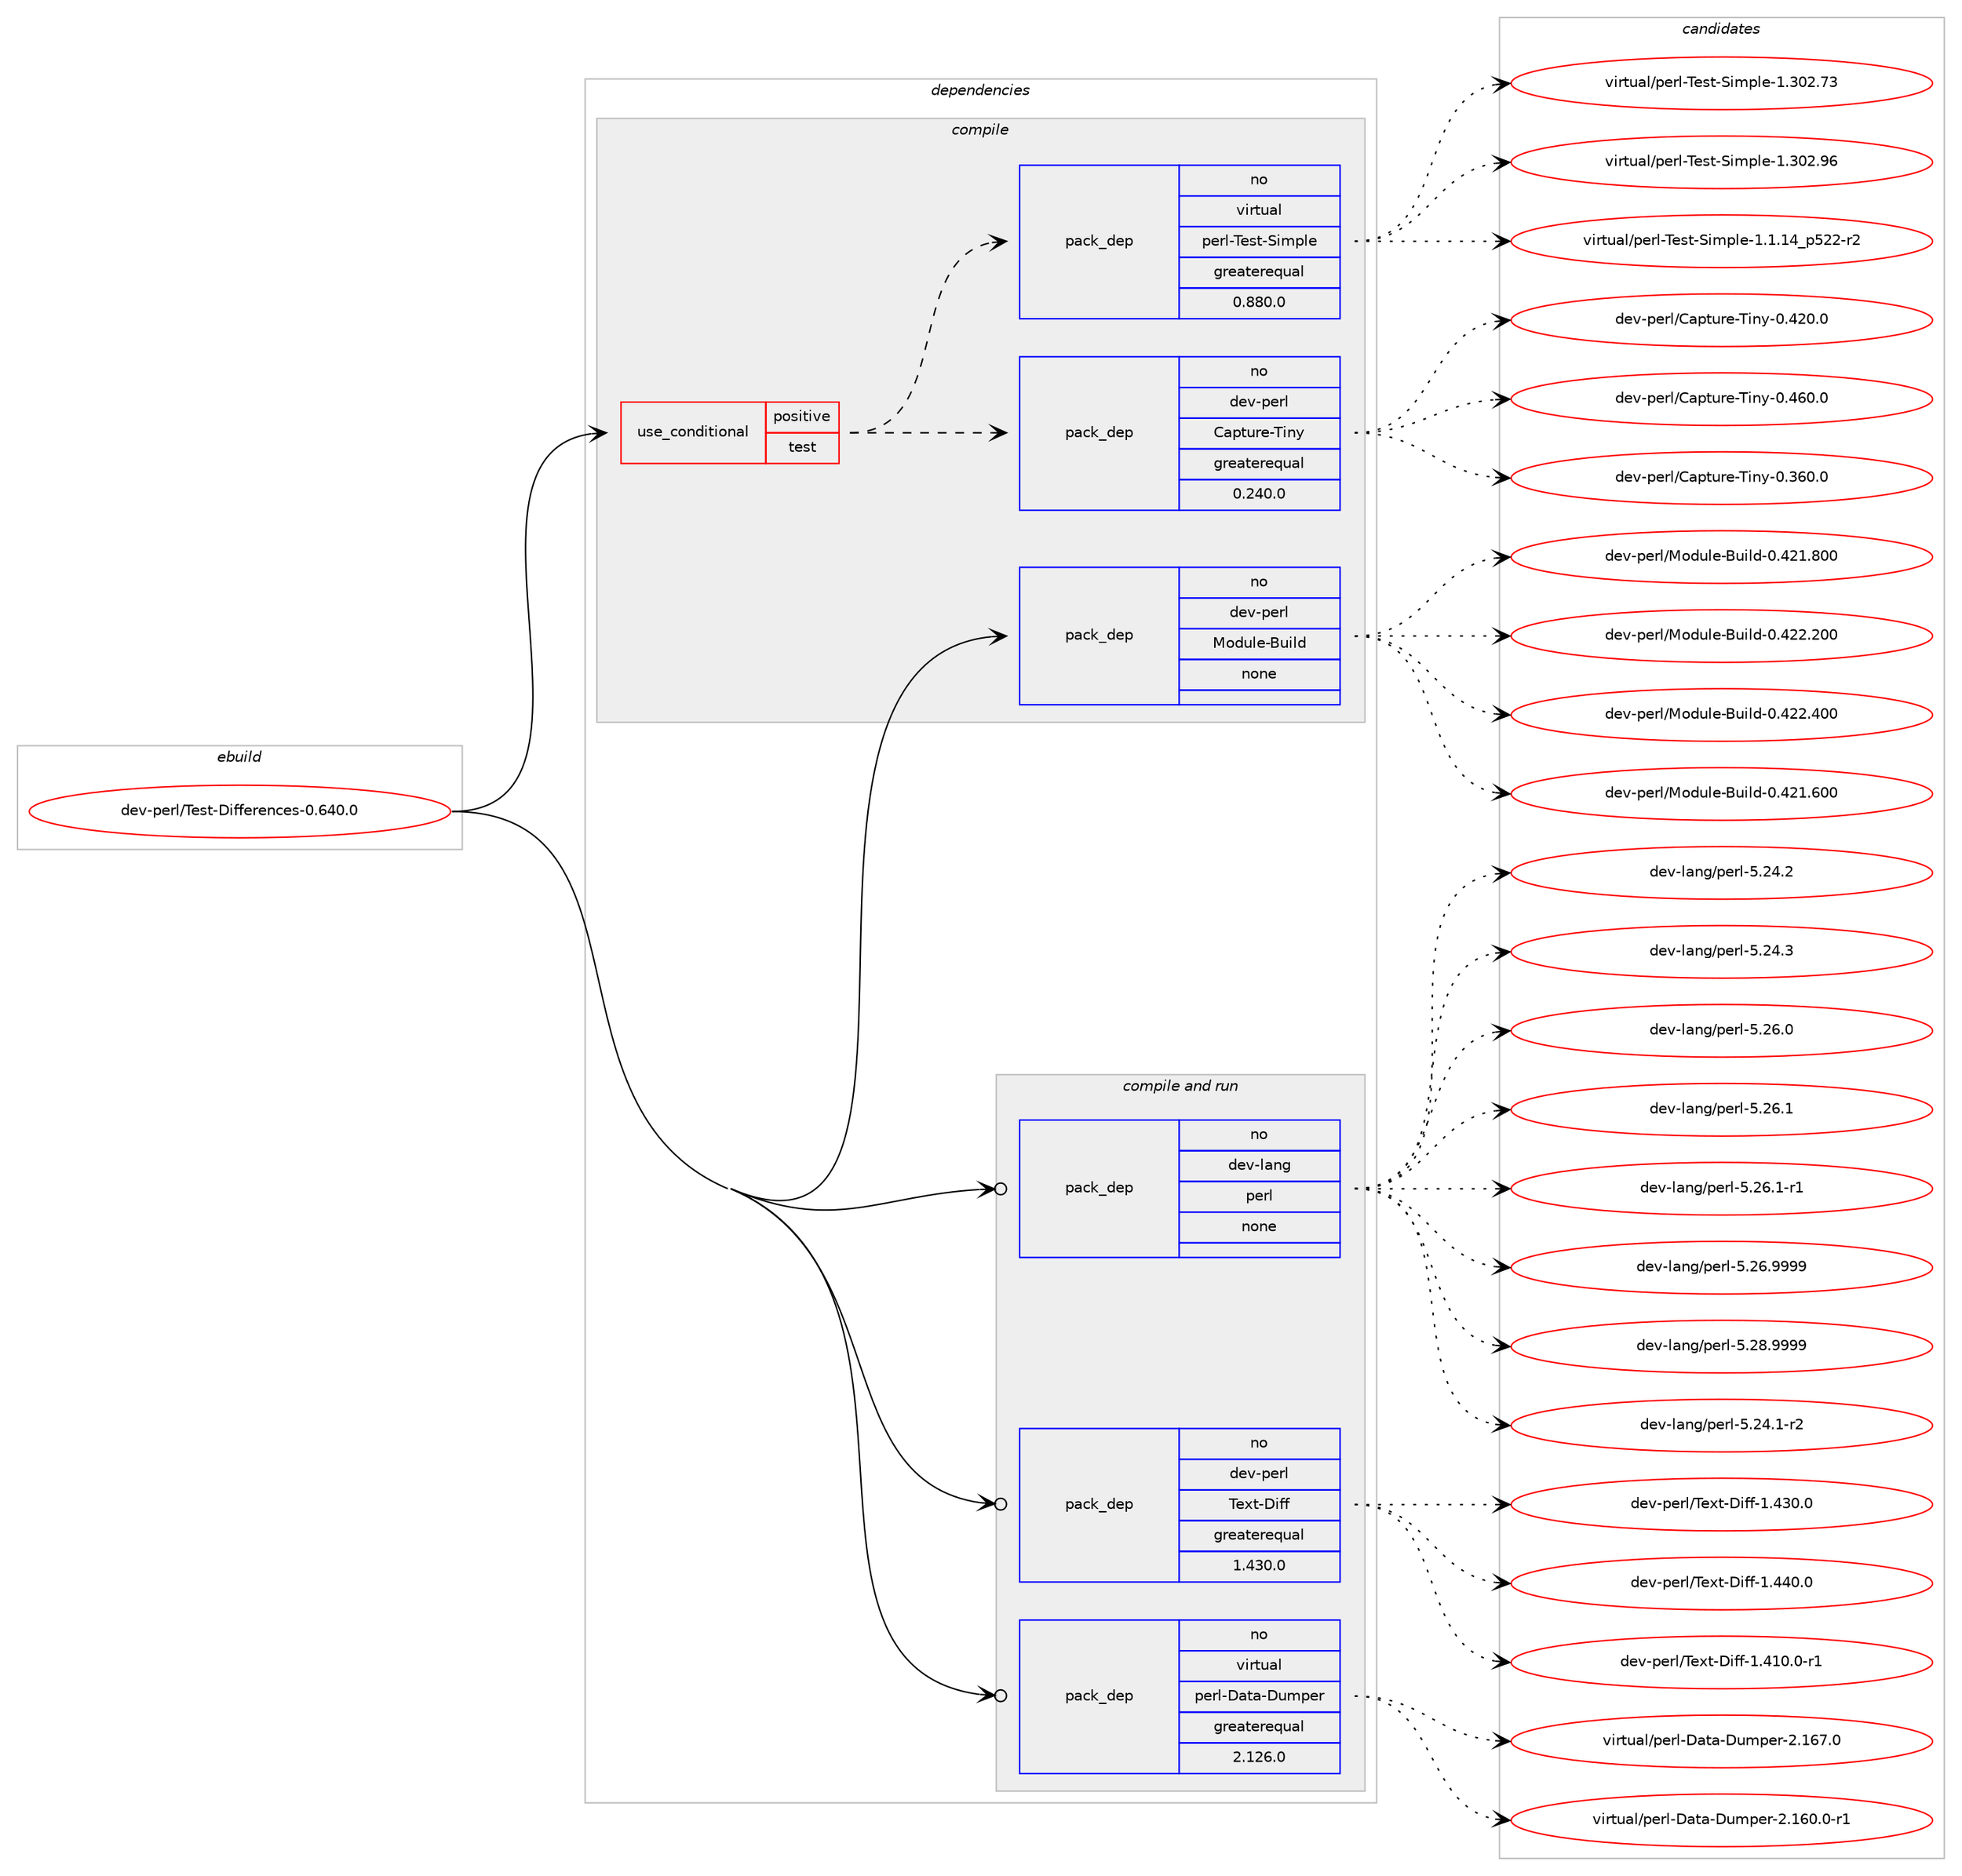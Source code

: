 digraph prolog {

# *************
# Graph options
# *************

newrank=true;
concentrate=true;
compound=true;
graph [rankdir=LR,fontname=Helvetica,fontsize=10,ranksep=1.5];#, ranksep=2.5, nodesep=0.2];
edge  [arrowhead=vee];
node  [fontname=Helvetica,fontsize=10];

# **********
# The ebuild
# **********

subgraph cluster_leftcol {
color=gray;
rank=same;
label=<<i>ebuild</i>>;
id [label="dev-perl/Test-Differences-0.640.0", color=red, width=4, href="../dev-perl/Test-Differences-0.640.0.svg"];
}

# ****************
# The dependencies
# ****************

subgraph cluster_midcol {
color=gray;
label=<<i>dependencies</i>>;
subgraph cluster_compile {
fillcolor="#eeeeee";
style=filled;
label=<<i>compile</i>>;
subgraph cond28076 {
dependency139226 [label=<<TABLE BORDER="0" CELLBORDER="1" CELLSPACING="0" CELLPADDING="4"><TR><TD ROWSPAN="3" CELLPADDING="10">use_conditional</TD></TR><TR><TD>positive</TD></TR><TR><TD>test</TD></TR></TABLE>>, shape=none, color=red];
subgraph pack107457 {
dependency139227 [label=<<TABLE BORDER="0" CELLBORDER="1" CELLSPACING="0" CELLPADDING="4" WIDTH="220"><TR><TD ROWSPAN="6" CELLPADDING="30">pack_dep</TD></TR><TR><TD WIDTH="110">no</TD></TR><TR><TD>dev-perl</TD></TR><TR><TD>Capture-Tiny</TD></TR><TR><TD>greaterequal</TD></TR><TR><TD>0.240.0</TD></TR></TABLE>>, shape=none, color=blue];
}
dependency139226:e -> dependency139227:w [weight=20,style="dashed",arrowhead="vee"];
subgraph pack107458 {
dependency139228 [label=<<TABLE BORDER="0" CELLBORDER="1" CELLSPACING="0" CELLPADDING="4" WIDTH="220"><TR><TD ROWSPAN="6" CELLPADDING="30">pack_dep</TD></TR><TR><TD WIDTH="110">no</TD></TR><TR><TD>virtual</TD></TR><TR><TD>perl-Test-Simple</TD></TR><TR><TD>greaterequal</TD></TR><TR><TD>0.880.0</TD></TR></TABLE>>, shape=none, color=blue];
}
dependency139226:e -> dependency139228:w [weight=20,style="dashed",arrowhead="vee"];
}
id:e -> dependency139226:w [weight=20,style="solid",arrowhead="vee"];
subgraph pack107459 {
dependency139229 [label=<<TABLE BORDER="0" CELLBORDER="1" CELLSPACING="0" CELLPADDING="4" WIDTH="220"><TR><TD ROWSPAN="6" CELLPADDING="30">pack_dep</TD></TR><TR><TD WIDTH="110">no</TD></TR><TR><TD>dev-perl</TD></TR><TR><TD>Module-Build</TD></TR><TR><TD>none</TD></TR><TR><TD></TD></TR></TABLE>>, shape=none, color=blue];
}
id:e -> dependency139229:w [weight=20,style="solid",arrowhead="vee"];
}
subgraph cluster_compileandrun {
fillcolor="#eeeeee";
style=filled;
label=<<i>compile and run</i>>;
subgraph pack107460 {
dependency139230 [label=<<TABLE BORDER="0" CELLBORDER="1" CELLSPACING="0" CELLPADDING="4" WIDTH="220"><TR><TD ROWSPAN="6" CELLPADDING="30">pack_dep</TD></TR><TR><TD WIDTH="110">no</TD></TR><TR><TD>dev-lang</TD></TR><TR><TD>perl</TD></TR><TR><TD>none</TD></TR><TR><TD></TD></TR></TABLE>>, shape=none, color=blue];
}
id:e -> dependency139230:w [weight=20,style="solid",arrowhead="odotvee"];
subgraph pack107461 {
dependency139231 [label=<<TABLE BORDER="0" CELLBORDER="1" CELLSPACING="0" CELLPADDING="4" WIDTH="220"><TR><TD ROWSPAN="6" CELLPADDING="30">pack_dep</TD></TR><TR><TD WIDTH="110">no</TD></TR><TR><TD>dev-perl</TD></TR><TR><TD>Text-Diff</TD></TR><TR><TD>greaterequal</TD></TR><TR><TD>1.430.0</TD></TR></TABLE>>, shape=none, color=blue];
}
id:e -> dependency139231:w [weight=20,style="solid",arrowhead="odotvee"];
subgraph pack107462 {
dependency139232 [label=<<TABLE BORDER="0" CELLBORDER="1" CELLSPACING="0" CELLPADDING="4" WIDTH="220"><TR><TD ROWSPAN="6" CELLPADDING="30">pack_dep</TD></TR><TR><TD WIDTH="110">no</TD></TR><TR><TD>virtual</TD></TR><TR><TD>perl-Data-Dumper</TD></TR><TR><TD>greaterequal</TD></TR><TR><TD>2.126.0</TD></TR></TABLE>>, shape=none, color=blue];
}
id:e -> dependency139232:w [weight=20,style="solid",arrowhead="odotvee"];
}
subgraph cluster_run {
fillcolor="#eeeeee";
style=filled;
label=<<i>run</i>>;
}
}

# **************
# The candidates
# **************

subgraph cluster_choices {
rank=same;
color=gray;
label=<<i>candidates</i>>;

subgraph choice107457 {
color=black;
nodesep=1;
choice1001011184511210111410847679711211611711410145841051101214548465154484648 [label="dev-perl/Capture-Tiny-0.360.0", color=red, width=4,href="../dev-perl/Capture-Tiny-0.360.0.svg"];
choice1001011184511210111410847679711211611711410145841051101214548465250484648 [label="dev-perl/Capture-Tiny-0.420.0", color=red, width=4,href="../dev-perl/Capture-Tiny-0.420.0.svg"];
choice1001011184511210111410847679711211611711410145841051101214548465254484648 [label="dev-perl/Capture-Tiny-0.460.0", color=red, width=4,href="../dev-perl/Capture-Tiny-0.460.0.svg"];
dependency139227:e -> choice1001011184511210111410847679711211611711410145841051101214548465154484648:w [style=dotted,weight="100"];
dependency139227:e -> choice1001011184511210111410847679711211611711410145841051101214548465250484648:w [style=dotted,weight="100"];
dependency139227:e -> choice1001011184511210111410847679711211611711410145841051101214548465254484648:w [style=dotted,weight="100"];
}
subgraph choice107458 {
color=black;
nodesep=1;
choice11810511411611797108471121011141084584101115116458310510911210810145494649464952951125350504511450 [label="virtual/perl-Test-Simple-1.1.14_p522-r2", color=red, width=4,href="../virtual/perl-Test-Simple-1.1.14_p522-r2.svg"];
choice118105114116117971084711210111410845841011151164583105109112108101454946514850465551 [label="virtual/perl-Test-Simple-1.302.73", color=red, width=4,href="../virtual/perl-Test-Simple-1.302.73.svg"];
choice118105114116117971084711210111410845841011151164583105109112108101454946514850465754 [label="virtual/perl-Test-Simple-1.302.96", color=red, width=4,href="../virtual/perl-Test-Simple-1.302.96.svg"];
dependency139228:e -> choice11810511411611797108471121011141084584101115116458310510911210810145494649464952951125350504511450:w [style=dotted,weight="100"];
dependency139228:e -> choice118105114116117971084711210111410845841011151164583105109112108101454946514850465551:w [style=dotted,weight="100"];
dependency139228:e -> choice118105114116117971084711210111410845841011151164583105109112108101454946514850465754:w [style=dotted,weight="100"];
}
subgraph choice107459 {
color=black;
nodesep=1;
choice100101118451121011141084777111100117108101456611710510810045484652504946544848 [label="dev-perl/Module-Build-0.421.600", color=red, width=4,href="../dev-perl/Module-Build-0.421.600.svg"];
choice100101118451121011141084777111100117108101456611710510810045484652504946564848 [label="dev-perl/Module-Build-0.421.800", color=red, width=4,href="../dev-perl/Module-Build-0.421.800.svg"];
choice100101118451121011141084777111100117108101456611710510810045484652505046504848 [label="dev-perl/Module-Build-0.422.200", color=red, width=4,href="../dev-perl/Module-Build-0.422.200.svg"];
choice100101118451121011141084777111100117108101456611710510810045484652505046524848 [label="dev-perl/Module-Build-0.422.400", color=red, width=4,href="../dev-perl/Module-Build-0.422.400.svg"];
dependency139229:e -> choice100101118451121011141084777111100117108101456611710510810045484652504946544848:w [style=dotted,weight="100"];
dependency139229:e -> choice100101118451121011141084777111100117108101456611710510810045484652504946564848:w [style=dotted,weight="100"];
dependency139229:e -> choice100101118451121011141084777111100117108101456611710510810045484652505046504848:w [style=dotted,weight="100"];
dependency139229:e -> choice100101118451121011141084777111100117108101456611710510810045484652505046524848:w [style=dotted,weight="100"];
}
subgraph choice107460 {
color=black;
nodesep=1;
choice100101118451089711010347112101114108455346505246494511450 [label="dev-lang/perl-5.24.1-r2", color=red, width=4,href="../dev-lang/perl-5.24.1-r2.svg"];
choice10010111845108971101034711210111410845534650524650 [label="dev-lang/perl-5.24.2", color=red, width=4,href="../dev-lang/perl-5.24.2.svg"];
choice10010111845108971101034711210111410845534650524651 [label="dev-lang/perl-5.24.3", color=red, width=4,href="../dev-lang/perl-5.24.3.svg"];
choice10010111845108971101034711210111410845534650544648 [label="dev-lang/perl-5.26.0", color=red, width=4,href="../dev-lang/perl-5.26.0.svg"];
choice10010111845108971101034711210111410845534650544649 [label="dev-lang/perl-5.26.1", color=red, width=4,href="../dev-lang/perl-5.26.1.svg"];
choice100101118451089711010347112101114108455346505446494511449 [label="dev-lang/perl-5.26.1-r1", color=red, width=4,href="../dev-lang/perl-5.26.1-r1.svg"];
choice10010111845108971101034711210111410845534650544657575757 [label="dev-lang/perl-5.26.9999", color=red, width=4,href="../dev-lang/perl-5.26.9999.svg"];
choice10010111845108971101034711210111410845534650564657575757 [label="dev-lang/perl-5.28.9999", color=red, width=4,href="../dev-lang/perl-5.28.9999.svg"];
dependency139230:e -> choice100101118451089711010347112101114108455346505246494511450:w [style=dotted,weight="100"];
dependency139230:e -> choice10010111845108971101034711210111410845534650524650:w [style=dotted,weight="100"];
dependency139230:e -> choice10010111845108971101034711210111410845534650524651:w [style=dotted,weight="100"];
dependency139230:e -> choice10010111845108971101034711210111410845534650544648:w [style=dotted,weight="100"];
dependency139230:e -> choice10010111845108971101034711210111410845534650544649:w [style=dotted,weight="100"];
dependency139230:e -> choice100101118451089711010347112101114108455346505446494511449:w [style=dotted,weight="100"];
dependency139230:e -> choice10010111845108971101034711210111410845534650544657575757:w [style=dotted,weight="100"];
dependency139230:e -> choice10010111845108971101034711210111410845534650564657575757:w [style=dotted,weight="100"];
}
subgraph choice107461 {
color=black;
nodesep=1;
choice100101118451121011141084784101120116456810510210245494652494846484511449 [label="dev-perl/Text-Diff-1.410.0-r1", color=red, width=4,href="../dev-perl/Text-Diff-1.410.0-r1.svg"];
choice10010111845112101114108478410112011645681051021024549465251484648 [label="dev-perl/Text-Diff-1.430.0", color=red, width=4,href="../dev-perl/Text-Diff-1.430.0.svg"];
choice10010111845112101114108478410112011645681051021024549465252484648 [label="dev-perl/Text-Diff-1.440.0", color=red, width=4,href="../dev-perl/Text-Diff-1.440.0.svg"];
dependency139231:e -> choice100101118451121011141084784101120116456810510210245494652494846484511449:w [style=dotted,weight="100"];
dependency139231:e -> choice10010111845112101114108478410112011645681051021024549465251484648:w [style=dotted,weight="100"];
dependency139231:e -> choice10010111845112101114108478410112011645681051021024549465252484648:w [style=dotted,weight="100"];
}
subgraph choice107462 {
color=black;
nodesep=1;
choice118105114116117971084711210111410845689711697456811710911210111445504649544846484511449 [label="virtual/perl-Data-Dumper-2.160.0-r1", color=red, width=4,href="../virtual/perl-Data-Dumper-2.160.0-r1.svg"];
choice11810511411611797108471121011141084568971169745681171091121011144550464954554648 [label="virtual/perl-Data-Dumper-2.167.0", color=red, width=4,href="../virtual/perl-Data-Dumper-2.167.0.svg"];
dependency139232:e -> choice118105114116117971084711210111410845689711697456811710911210111445504649544846484511449:w [style=dotted,weight="100"];
dependency139232:e -> choice11810511411611797108471121011141084568971169745681171091121011144550464954554648:w [style=dotted,weight="100"];
}
}

}
